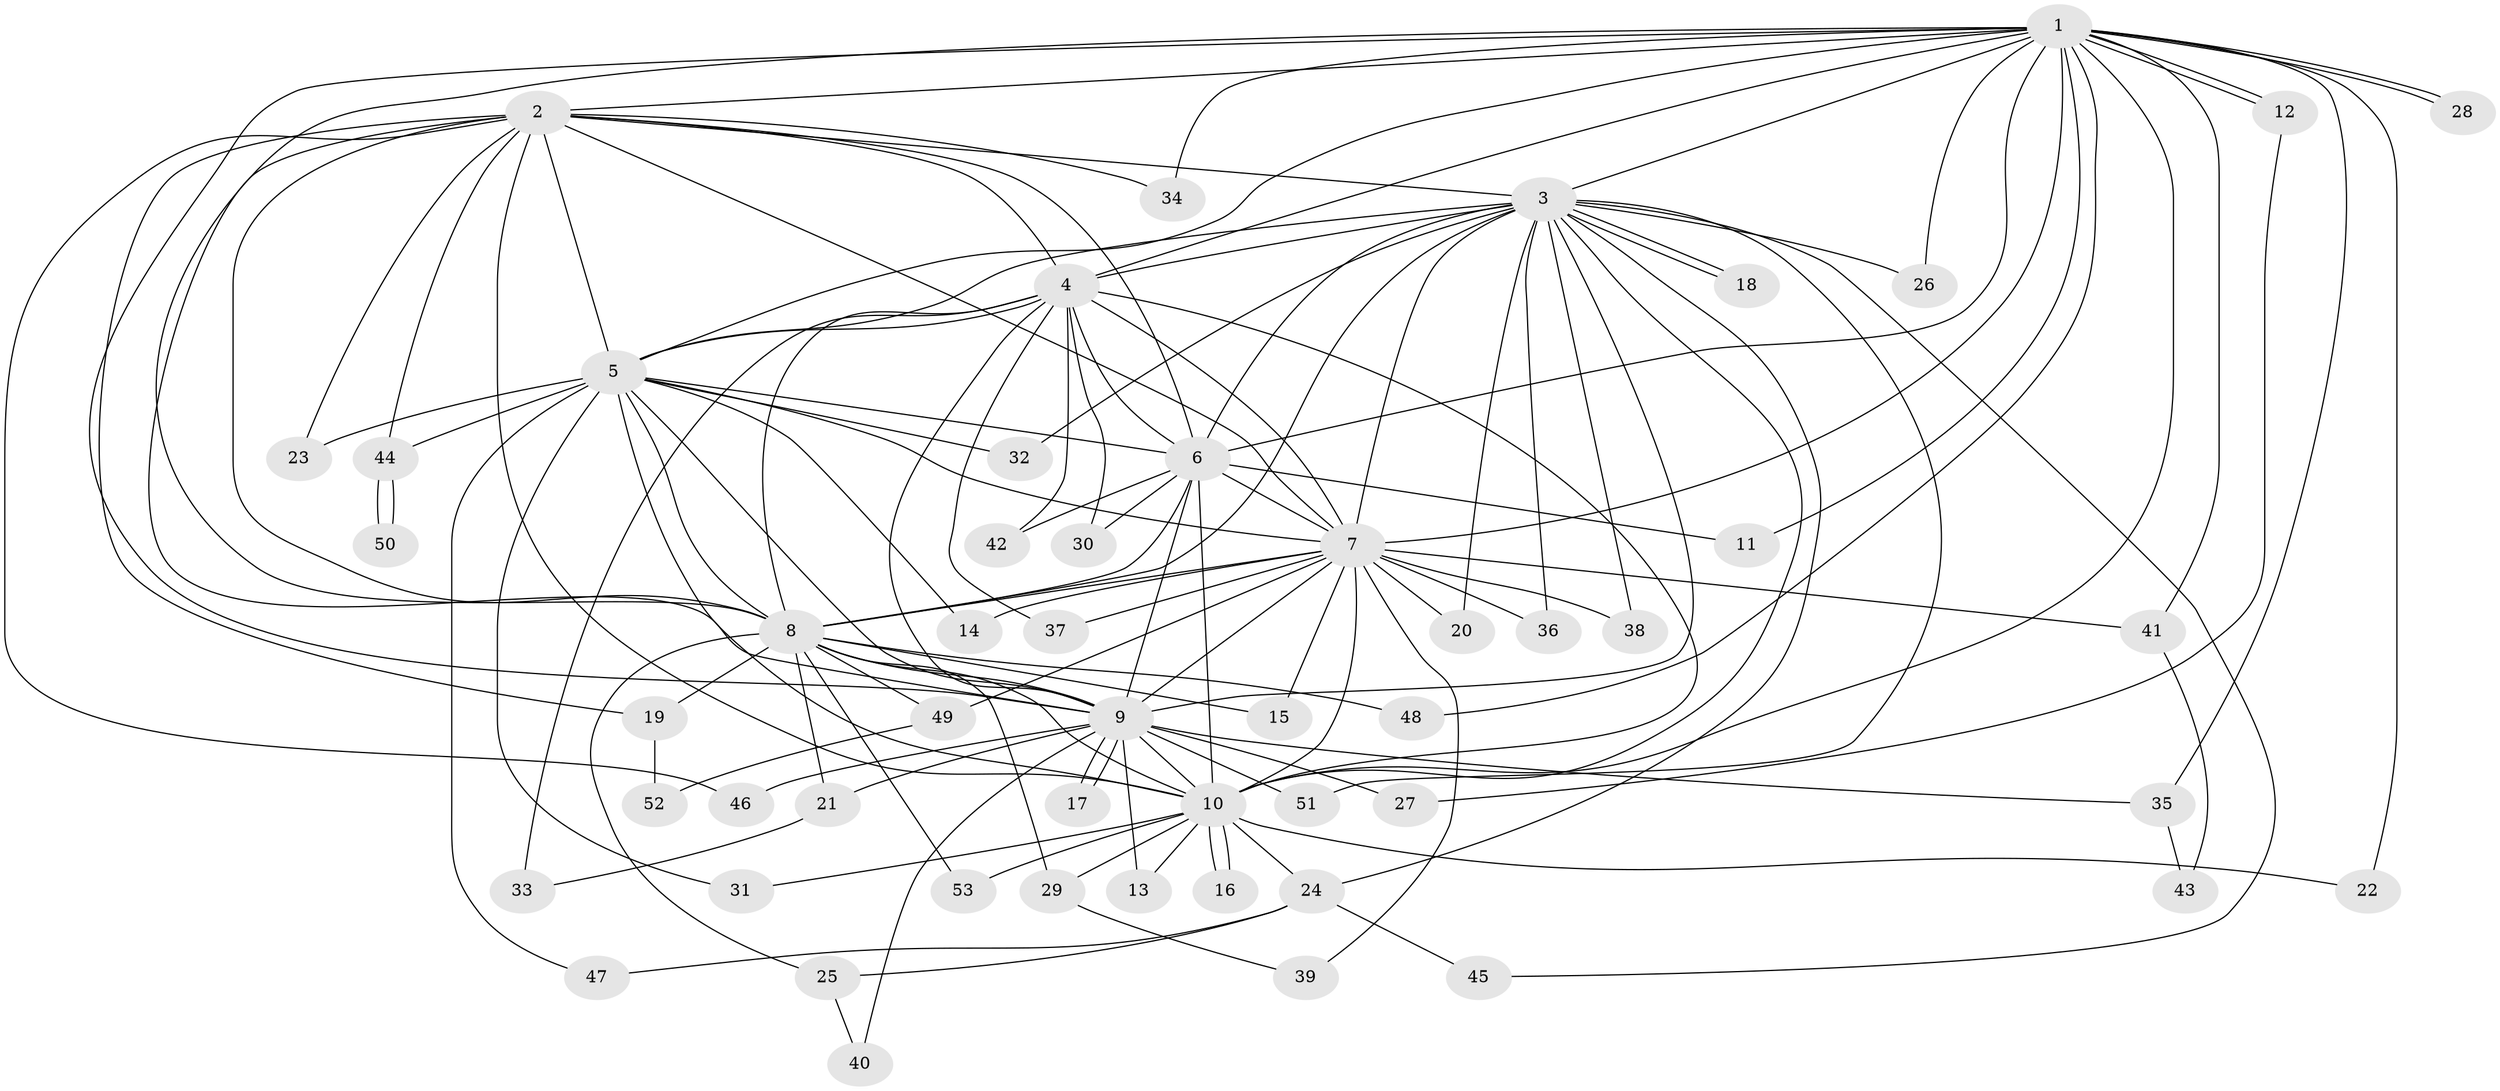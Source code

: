 // coarse degree distribution, {19: 0.03225806451612903, 2: 0.3548387096774194, 1: 0.4838709677419355, 7: 0.03225806451612903, 3: 0.03225806451612903, 13: 0.03225806451612903, 11: 0.03225806451612903}
// Generated by graph-tools (version 1.1) at 2025/46/03/04/25 21:46:46]
// undirected, 53 vertices, 131 edges
graph export_dot {
graph [start="1"]
  node [color=gray90,style=filled];
  1;
  2;
  3;
  4;
  5;
  6;
  7;
  8;
  9;
  10;
  11;
  12;
  13;
  14;
  15;
  16;
  17;
  18;
  19;
  20;
  21;
  22;
  23;
  24;
  25;
  26;
  27;
  28;
  29;
  30;
  31;
  32;
  33;
  34;
  35;
  36;
  37;
  38;
  39;
  40;
  41;
  42;
  43;
  44;
  45;
  46;
  47;
  48;
  49;
  50;
  51;
  52;
  53;
  1 -- 2;
  1 -- 3;
  1 -- 4;
  1 -- 5;
  1 -- 6;
  1 -- 7;
  1 -- 8;
  1 -- 9;
  1 -- 10;
  1 -- 11;
  1 -- 12;
  1 -- 12;
  1 -- 22;
  1 -- 26;
  1 -- 28;
  1 -- 28;
  1 -- 34;
  1 -- 35;
  1 -- 41;
  1 -- 48;
  2 -- 3;
  2 -- 4;
  2 -- 5;
  2 -- 6;
  2 -- 7;
  2 -- 8;
  2 -- 9;
  2 -- 10;
  2 -- 19;
  2 -- 23;
  2 -- 34;
  2 -- 44;
  2 -- 46;
  3 -- 4;
  3 -- 5;
  3 -- 6;
  3 -- 7;
  3 -- 8;
  3 -- 9;
  3 -- 10;
  3 -- 18;
  3 -- 18;
  3 -- 20;
  3 -- 24;
  3 -- 26;
  3 -- 32;
  3 -- 36;
  3 -- 38;
  3 -- 45;
  3 -- 51;
  4 -- 5;
  4 -- 6;
  4 -- 7;
  4 -- 8;
  4 -- 9;
  4 -- 10;
  4 -- 30;
  4 -- 33;
  4 -- 37;
  4 -- 42;
  5 -- 6;
  5 -- 7;
  5 -- 8;
  5 -- 9;
  5 -- 10;
  5 -- 14;
  5 -- 23;
  5 -- 31;
  5 -- 32;
  5 -- 44;
  5 -- 47;
  6 -- 7;
  6 -- 8;
  6 -- 9;
  6 -- 10;
  6 -- 11;
  6 -- 30;
  6 -- 42;
  7 -- 8;
  7 -- 9;
  7 -- 10;
  7 -- 14;
  7 -- 15;
  7 -- 20;
  7 -- 36;
  7 -- 37;
  7 -- 38;
  7 -- 39;
  7 -- 41;
  7 -- 49;
  8 -- 9;
  8 -- 10;
  8 -- 15;
  8 -- 19;
  8 -- 21;
  8 -- 25;
  8 -- 29;
  8 -- 48;
  8 -- 49;
  8 -- 53;
  9 -- 10;
  9 -- 13;
  9 -- 17;
  9 -- 17;
  9 -- 21;
  9 -- 27;
  9 -- 35;
  9 -- 40;
  9 -- 46;
  9 -- 51;
  10 -- 13;
  10 -- 16;
  10 -- 16;
  10 -- 22;
  10 -- 24;
  10 -- 29;
  10 -- 31;
  10 -- 53;
  12 -- 27;
  19 -- 52;
  21 -- 33;
  24 -- 25;
  24 -- 45;
  24 -- 47;
  25 -- 40;
  29 -- 39;
  35 -- 43;
  41 -- 43;
  44 -- 50;
  44 -- 50;
  49 -- 52;
}
